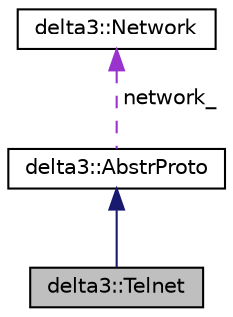 digraph "delta3::Telnet"
{
  edge [fontname="Helvetica",fontsize="10",labelfontname="Helvetica",labelfontsize="10"];
  node [fontname="Helvetica",fontsize="10",shape=record];
  Node1 [label="delta3::Telnet",height=0.2,width=0.4,color="black", fillcolor="grey75", style="filled" fontcolor="black"];
  Node2 -> Node1 [dir="back",color="midnightblue",fontsize="10",style="solid",fontname="Helvetica"];
  Node2 [label="delta3::AbstrProto",height=0.2,width=0.4,color="black", fillcolor="white", style="filled",URL="$classdelta3_1_1_abstr_proto.html"];
  Node3 -> Node2 [dir="back",color="darkorchid3",fontsize="10",style="dashed",label=" network_" ,fontname="Helvetica"];
  Node3 [label="delta3::Network",height=0.2,width=0.4,color="black", fillcolor="white", style="filled",URL="$classdelta3_1_1_network.html"];
}

